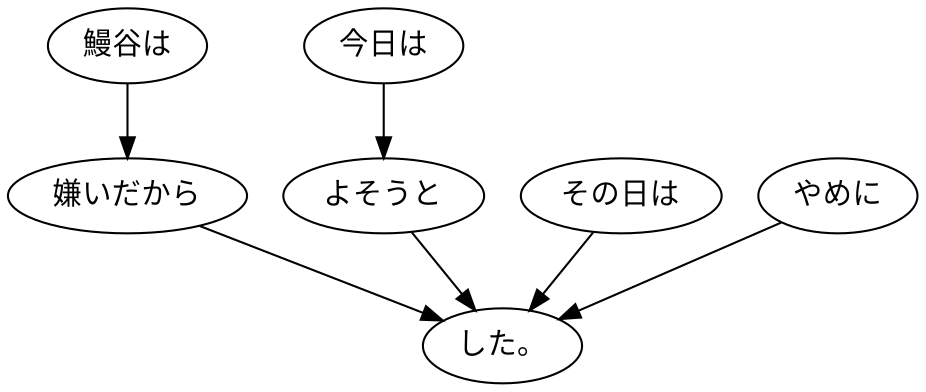 digraph graph1162 {
	node0 [label="鰻谷は"];
	node1 [label="嫌いだから"];
	node2 [label="今日は"];
	node3 [label="よそうと"];
	node4 [label="その日は"];
	node5 [label="やめに"];
	node6 [label="した。"];
	node0 -> node1;
	node1 -> node6;
	node2 -> node3;
	node3 -> node6;
	node4 -> node6;
	node5 -> node6;
}
